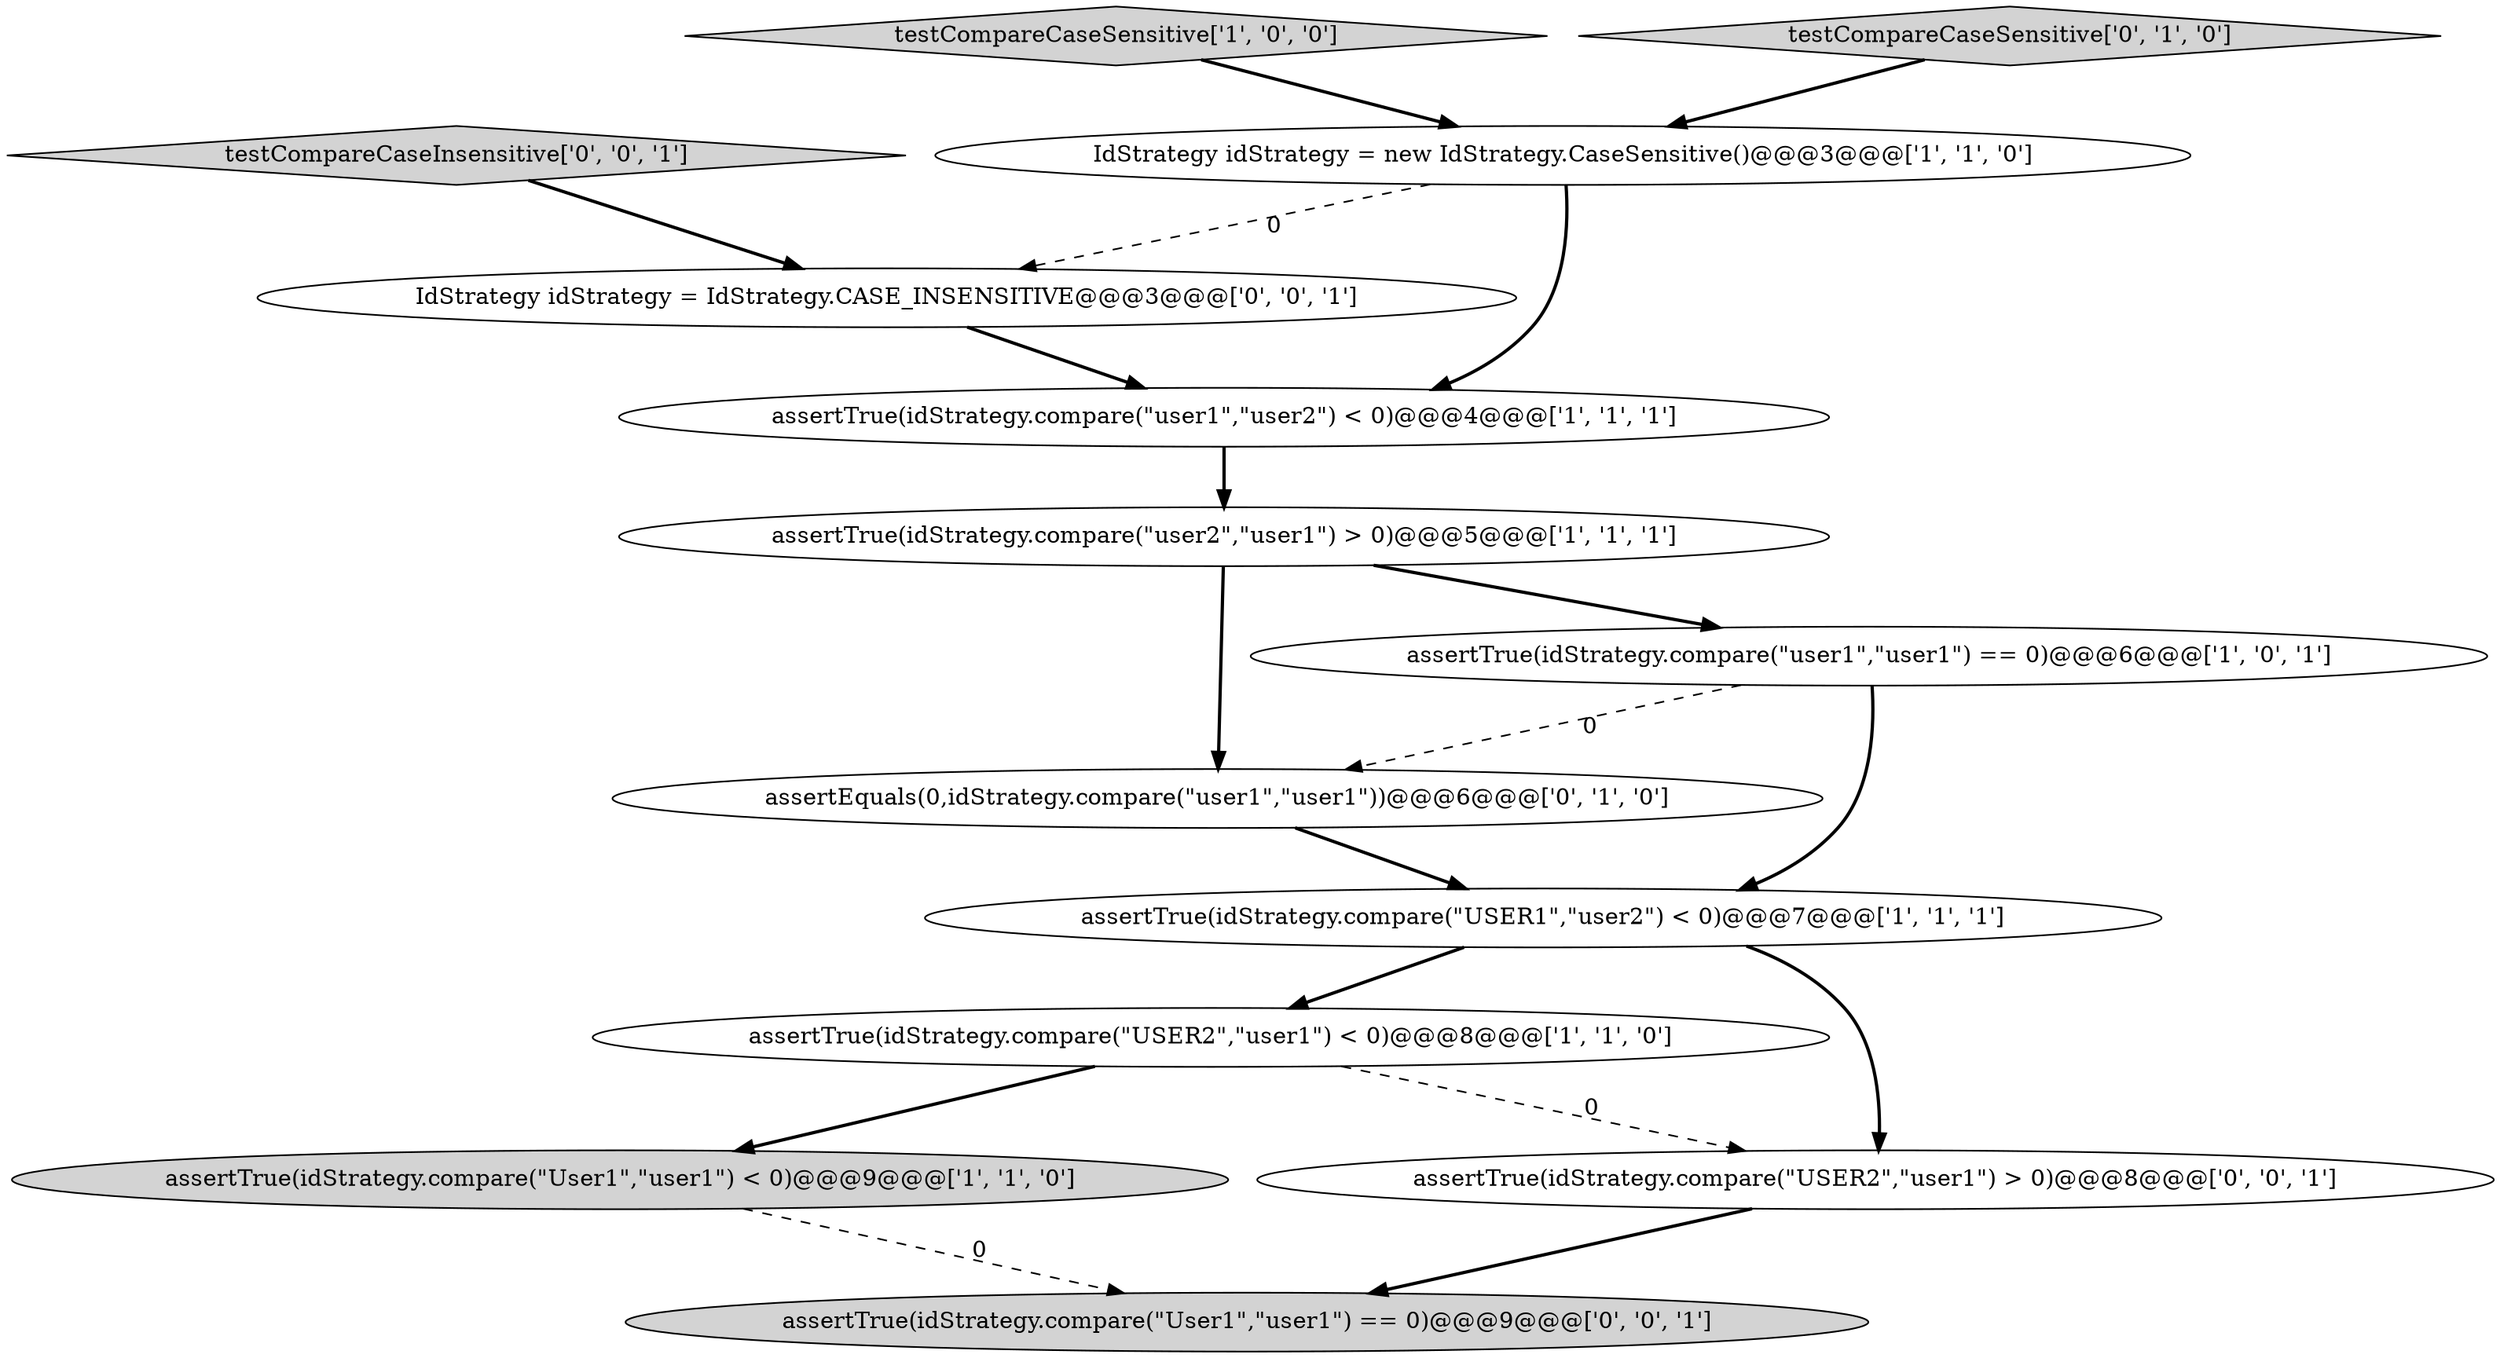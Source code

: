 digraph {
13 [style = filled, label = "testCompareCaseInsensitive['0', '0', '1']", fillcolor = lightgray, shape = diamond image = "AAA0AAABBB3BBB"];
4 [style = filled, label = "assertTrue(idStrategy.compare(\"User1\",\"user1\") < 0)@@@9@@@['1', '1', '0']", fillcolor = lightgray, shape = ellipse image = "AAA0AAABBB1BBB"];
6 [style = filled, label = "assertTrue(idStrategy.compare(\"user2\",\"user1\") > 0)@@@5@@@['1', '1', '1']", fillcolor = white, shape = ellipse image = "AAA0AAABBB1BBB"];
9 [style = filled, label = "assertEquals(0,idStrategy.compare(\"user1\",\"user1\"))@@@6@@@['0', '1', '0']", fillcolor = white, shape = ellipse image = "AAA1AAABBB2BBB"];
2 [style = filled, label = "assertTrue(idStrategy.compare(\"USER2\",\"user1\") < 0)@@@8@@@['1', '1', '0']", fillcolor = white, shape = ellipse image = "AAA0AAABBB1BBB"];
11 [style = filled, label = "assertTrue(idStrategy.compare(\"User1\",\"user1\") == 0)@@@9@@@['0', '0', '1']", fillcolor = lightgray, shape = ellipse image = "AAA0AAABBB3BBB"];
5 [style = filled, label = "assertTrue(idStrategy.compare(\"USER1\",\"user2\") < 0)@@@7@@@['1', '1', '1']", fillcolor = white, shape = ellipse image = "AAA0AAABBB1BBB"];
12 [style = filled, label = "assertTrue(idStrategy.compare(\"USER2\",\"user1\") > 0)@@@8@@@['0', '0', '1']", fillcolor = white, shape = ellipse image = "AAA0AAABBB3BBB"];
3 [style = filled, label = "testCompareCaseSensitive['1', '0', '0']", fillcolor = lightgray, shape = diamond image = "AAA0AAABBB1BBB"];
1 [style = filled, label = "assertTrue(idStrategy.compare(\"user1\",\"user1\") == 0)@@@6@@@['1', '0', '1']", fillcolor = white, shape = ellipse image = "AAA0AAABBB1BBB"];
8 [style = filled, label = "testCompareCaseSensitive['0', '1', '0']", fillcolor = lightgray, shape = diamond image = "AAA0AAABBB2BBB"];
0 [style = filled, label = "assertTrue(idStrategy.compare(\"user1\",\"user2\") < 0)@@@4@@@['1', '1', '1']", fillcolor = white, shape = ellipse image = "AAA0AAABBB1BBB"];
7 [style = filled, label = "IdStrategy idStrategy = new IdStrategy.CaseSensitive()@@@3@@@['1', '1', '0']", fillcolor = white, shape = ellipse image = "AAA0AAABBB1BBB"];
10 [style = filled, label = "IdStrategy idStrategy = IdStrategy.CASE_INSENSITIVE@@@3@@@['0', '0', '1']", fillcolor = white, shape = ellipse image = "AAA0AAABBB3BBB"];
0->6 [style = bold, label=""];
5->2 [style = bold, label=""];
8->7 [style = bold, label=""];
6->9 [style = bold, label=""];
5->12 [style = bold, label=""];
12->11 [style = bold, label=""];
7->10 [style = dashed, label="0"];
4->11 [style = dashed, label="0"];
13->10 [style = bold, label=""];
2->4 [style = bold, label=""];
9->5 [style = bold, label=""];
6->1 [style = bold, label=""];
7->0 [style = bold, label=""];
3->7 [style = bold, label=""];
10->0 [style = bold, label=""];
2->12 [style = dashed, label="0"];
1->9 [style = dashed, label="0"];
1->5 [style = bold, label=""];
}

